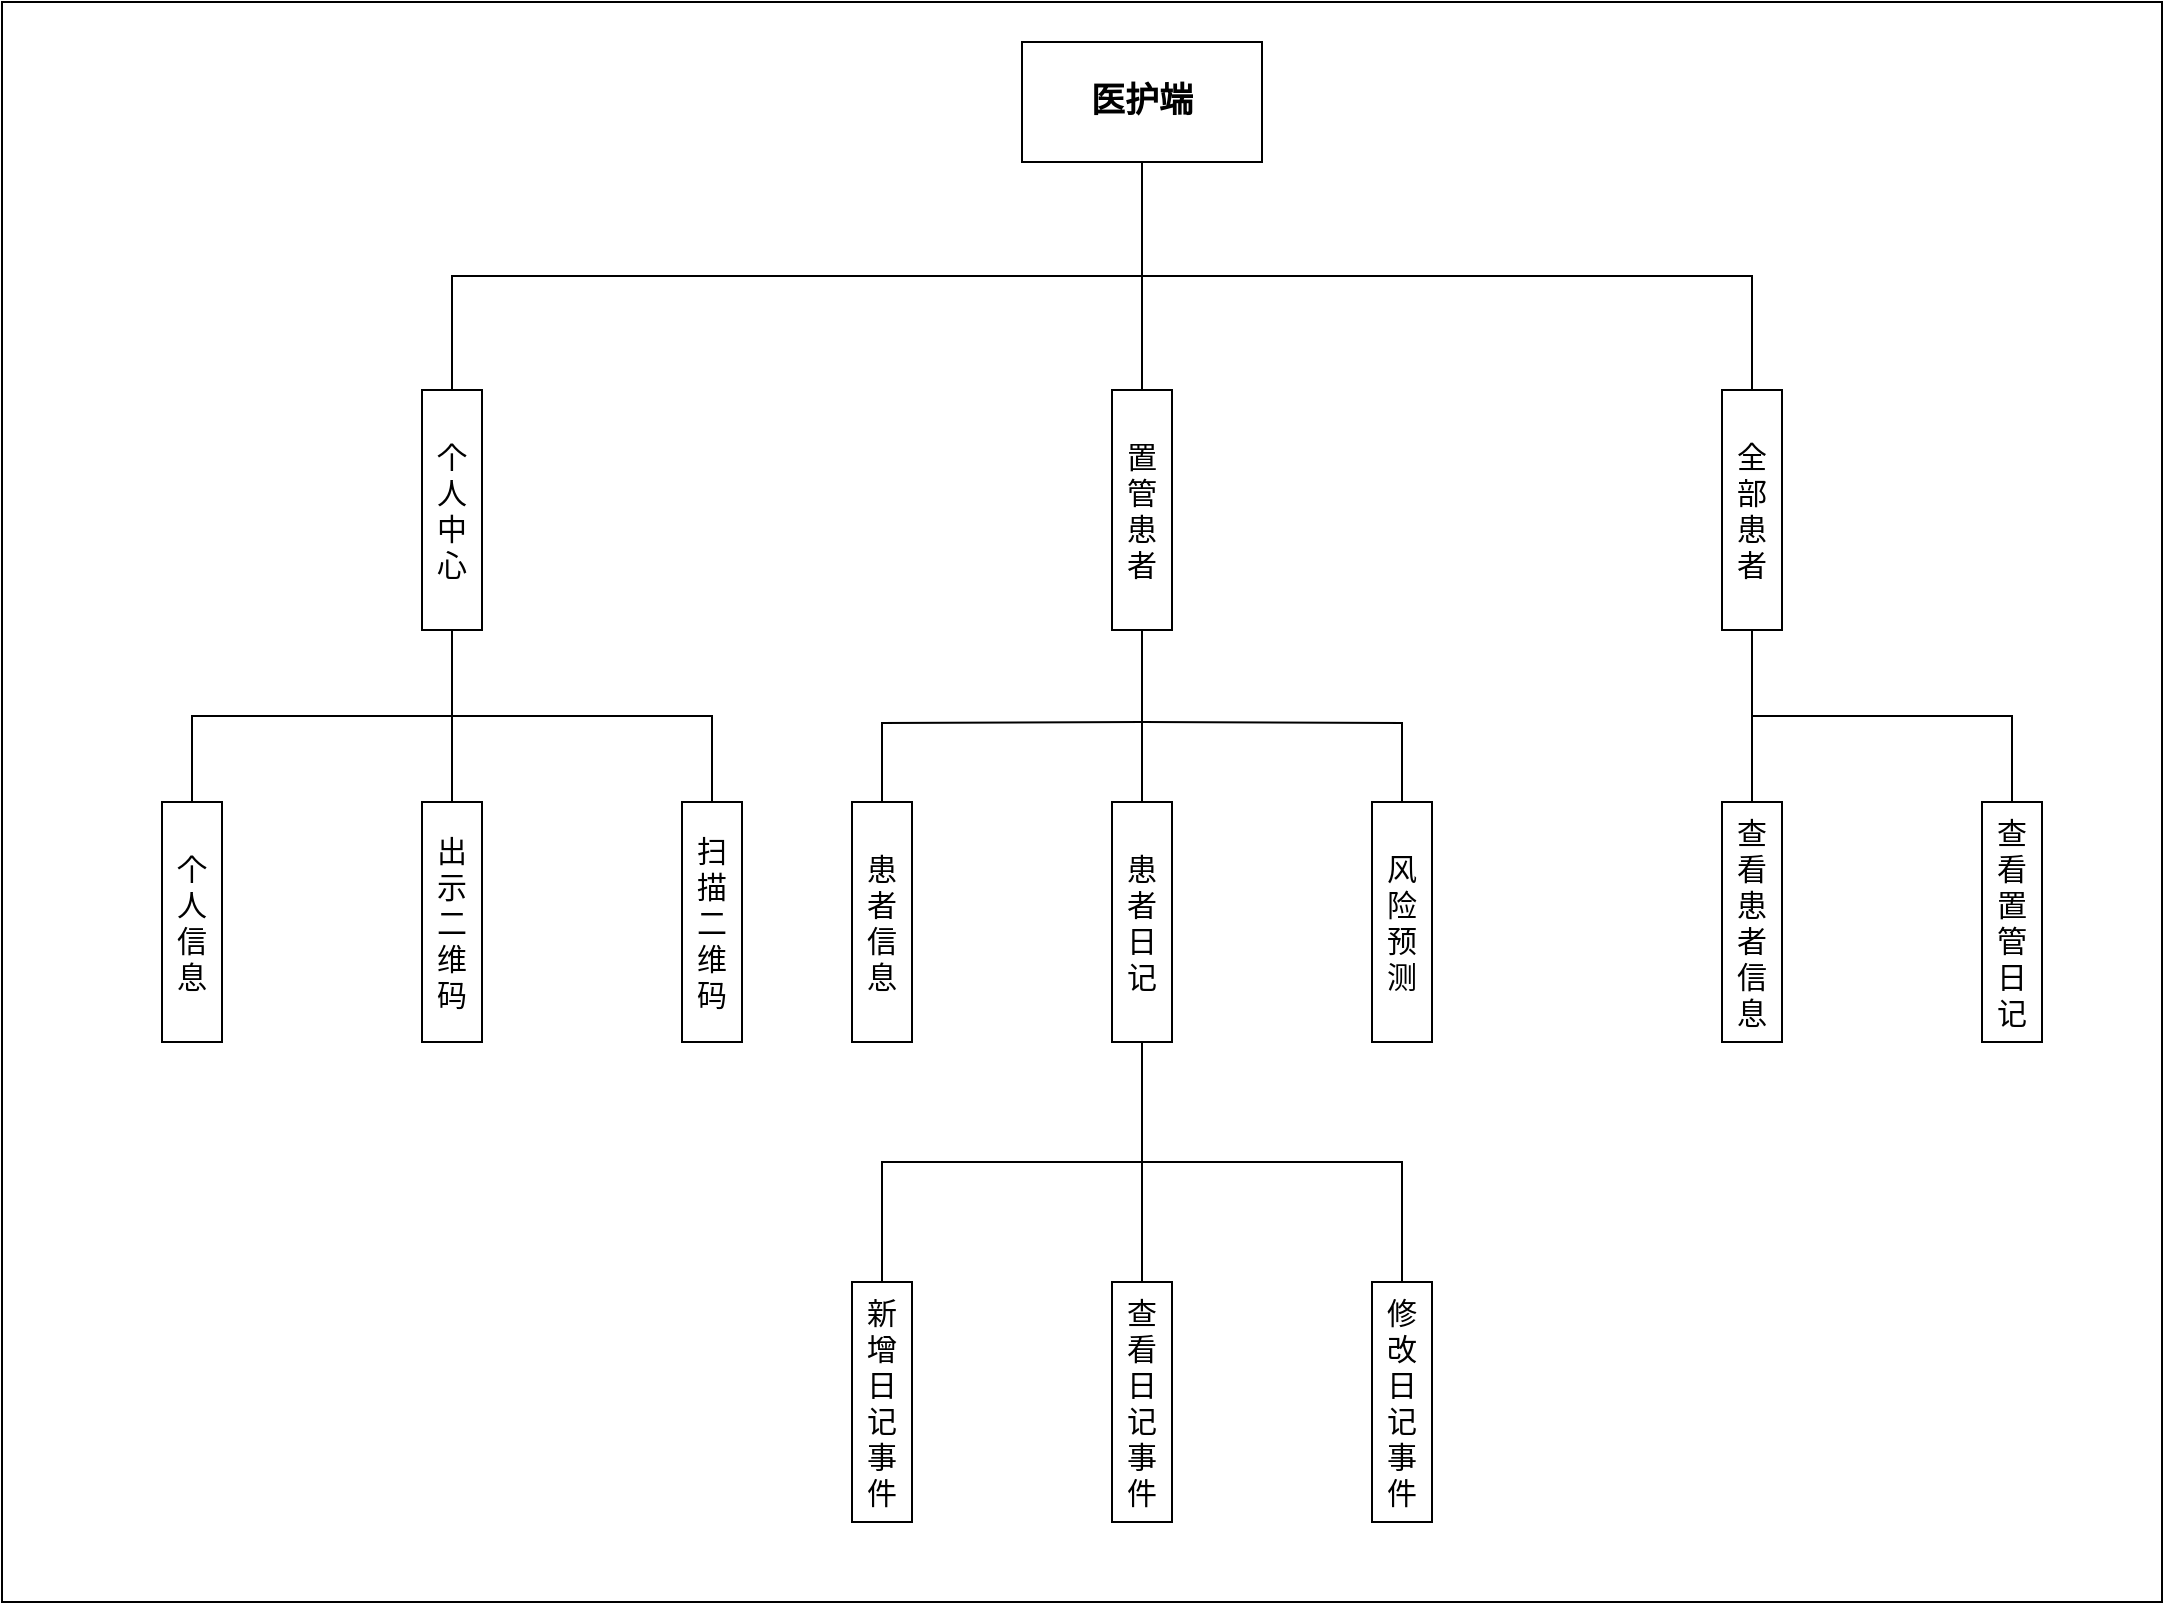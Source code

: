 <mxfile version="24.7.6">
  <diagram name="第 1 页" id="D0NEoAFGTw26UFZNmGIS">
    <mxGraphModel dx="2010" dy="582" grid="1" gridSize="10" guides="1" tooltips="1" connect="1" arrows="1" fold="1" page="1" pageScale="1" pageWidth="1169" pageHeight="827" math="0" shadow="0">
      <root>
        <mxCell id="0" />
        <mxCell id="1" parent="0" />
        <mxCell id="qrNv35pDL42WfuiKmYQW-18" value="" style="rounded=0;whiteSpace=wrap;html=1;strokeColor=default;" parent="1" vertex="1">
          <mxGeometry x="-30" y="100" width="1080" height="800" as="geometry" />
        </mxCell>
        <mxCell id="7wRFRwG2RcYf6JmIkbSu-6" style="edgeStyle=orthogonalEdgeStyle;rounded=0;orthogonalLoop=1;jettySize=auto;html=1;exitX=0.5;exitY=1;exitDx=0;exitDy=0;entryX=0.5;entryY=0;entryDx=0;entryDy=0;endArrow=none;endFill=0;" parent="1" source="7wRFRwG2RcYf6JmIkbSu-1" target="7wRFRwG2RcYf6JmIkbSu-2" edge="1">
          <mxGeometry relative="1" as="geometry" />
        </mxCell>
        <mxCell id="7wRFRwG2RcYf6JmIkbSu-7" style="edgeStyle=orthogonalEdgeStyle;rounded=0;orthogonalLoop=1;jettySize=auto;html=1;exitX=0.5;exitY=1;exitDx=0;exitDy=0;entryX=0.5;entryY=0;entryDx=0;entryDy=0;endArrow=none;endFill=0;" parent="1" source="7wRFRwG2RcYf6JmIkbSu-1" target="7wRFRwG2RcYf6JmIkbSu-3" edge="1">
          <mxGeometry relative="1" as="geometry" />
        </mxCell>
        <mxCell id="qrNv35pDL42WfuiKmYQW-8" style="edgeStyle=orthogonalEdgeStyle;rounded=0;orthogonalLoop=1;jettySize=auto;html=1;exitX=0.5;exitY=1;exitDx=0;exitDy=0;entryX=0.5;entryY=0;entryDx=0;entryDy=0;endArrow=none;endFill=0;" parent="1" source="7wRFRwG2RcYf6JmIkbSu-1" target="7wRFRwG2RcYf6JmIkbSu-4" edge="1">
          <mxGeometry relative="1" as="geometry" />
        </mxCell>
        <mxCell id="7wRFRwG2RcYf6JmIkbSu-1" value="&lt;font style=&quot;font-size: 17px;&quot;&gt;&lt;b&gt;医护端&lt;/b&gt;&lt;/font&gt;" style="rounded=0;whiteSpace=wrap;html=1;" parent="1" vertex="1">
          <mxGeometry x="480" y="120" width="120" height="60" as="geometry" />
        </mxCell>
        <mxCell id="qrNv35pDL42WfuiKmYQW-5" style="edgeStyle=orthogonalEdgeStyle;rounded=0;orthogonalLoop=1;jettySize=auto;html=1;exitX=0.5;exitY=1;exitDx=0;exitDy=0;entryX=0.5;entryY=0;entryDx=0;entryDy=0;endArrow=none;endFill=0;" parent="1" source="7wRFRwG2RcYf6JmIkbSu-2" target="qrNv35pDL42WfuiKmYQW-1" edge="1">
          <mxGeometry relative="1" as="geometry" />
        </mxCell>
        <mxCell id="qrNv35pDL42WfuiKmYQW-6" style="edgeStyle=orthogonalEdgeStyle;rounded=0;orthogonalLoop=1;jettySize=auto;html=1;exitX=0.5;exitY=1;exitDx=0;exitDy=0;entryX=0.5;entryY=0;entryDx=0;entryDy=0;endArrow=none;endFill=0;" parent="1" source="7wRFRwG2RcYf6JmIkbSu-2" target="qrNv35pDL42WfuiKmYQW-2" edge="1">
          <mxGeometry relative="1" as="geometry" />
        </mxCell>
        <mxCell id="qrNv35pDL42WfuiKmYQW-7" style="edgeStyle=orthogonalEdgeStyle;rounded=0;orthogonalLoop=1;jettySize=auto;html=1;exitX=0.5;exitY=1;exitDx=0;exitDy=0;entryX=0.5;entryY=0;entryDx=0;entryDy=0;endArrow=none;endFill=0;" parent="1" source="7wRFRwG2RcYf6JmIkbSu-2" target="qrNv35pDL42WfuiKmYQW-3" edge="1">
          <mxGeometry relative="1" as="geometry" />
        </mxCell>
        <mxCell id="7wRFRwG2RcYf6JmIkbSu-2" value="&lt;font style=&quot;font-size: 15px;&quot;&gt;个人中心&lt;/font&gt;" style="rounded=0;whiteSpace=wrap;html=1;" parent="1" vertex="1">
          <mxGeometry x="180" y="294" width="30" height="120" as="geometry" />
        </mxCell>
        <mxCell id="7wRFRwG2RcYf6JmIkbSu-3" value="&lt;font style=&quot;font-size: 15px;&quot;&gt;置管患者&lt;/font&gt;" style="rounded=0;whiteSpace=wrap;html=1;" parent="1" vertex="1">
          <mxGeometry x="525" y="294" width="30" height="120" as="geometry" />
        </mxCell>
        <mxCell id="qrNv35pDL42WfuiKmYQW-17" style="edgeStyle=orthogonalEdgeStyle;rounded=0;orthogonalLoop=1;jettySize=auto;html=1;exitX=0.5;exitY=1;exitDx=0;exitDy=0;entryX=0.5;entryY=0;entryDx=0;entryDy=0;endArrow=none;endFill=0;" parent="1" source="7wRFRwG2RcYf6JmIkbSu-4" target="qrNv35pDL42WfuiKmYQW-16" edge="1">
          <mxGeometry relative="1" as="geometry" />
        </mxCell>
        <mxCell id="k_SC0VNhtqKH2f0C6fJb-8" style="edgeStyle=orthogonalEdgeStyle;rounded=0;orthogonalLoop=1;jettySize=auto;html=1;exitX=0.5;exitY=1;exitDx=0;exitDy=0;entryX=0.5;entryY=0;entryDx=0;entryDy=0;endArrow=none;endFill=0;" edge="1" parent="1" source="7wRFRwG2RcYf6JmIkbSu-4" target="k_SC0VNhtqKH2f0C6fJb-7">
          <mxGeometry relative="1" as="geometry" />
        </mxCell>
        <mxCell id="7wRFRwG2RcYf6JmIkbSu-4" value="&lt;span style=&quot;font-size: 15px;&quot;&gt;全部患者&lt;/span&gt;" style="rounded=0;whiteSpace=wrap;html=1;" parent="1" vertex="1">
          <mxGeometry x="830" y="294" width="30" height="120" as="geometry" />
        </mxCell>
        <mxCell id="qrNv35pDL42WfuiKmYQW-1" value="&lt;font style=&quot;font-size: 15px;&quot;&gt;个人信息&lt;/font&gt;" style="rounded=0;whiteSpace=wrap;html=1;" parent="1" vertex="1">
          <mxGeometry x="50" y="500" width="30" height="120" as="geometry" />
        </mxCell>
        <mxCell id="qrNv35pDL42WfuiKmYQW-2" value="&lt;font style=&quot;font-size: 15px;&quot;&gt;出示二维码&lt;/font&gt;" style="rounded=0;whiteSpace=wrap;html=1;" parent="1" vertex="1">
          <mxGeometry x="180" y="500" width="30" height="120" as="geometry" />
        </mxCell>
        <mxCell id="qrNv35pDL42WfuiKmYQW-3" value="&lt;font style=&quot;font-size: 15px;&quot;&gt;扫描二维码&lt;/font&gt;" style="rounded=0;whiteSpace=wrap;html=1;" parent="1" vertex="1">
          <mxGeometry x="310" y="500" width="30" height="120" as="geometry" />
        </mxCell>
        <mxCell id="qrNv35pDL42WfuiKmYQW-9" style="edgeStyle=orthogonalEdgeStyle;rounded=0;orthogonalLoop=1;jettySize=auto;html=1;exitX=0.5;exitY=1;exitDx=0;exitDy=0;entryX=0.5;entryY=0;entryDx=0;entryDy=0;endArrow=none;endFill=0;" parent="1" target="qrNv35pDL42WfuiKmYQW-12" edge="1">
          <mxGeometry relative="1" as="geometry">
            <mxPoint x="540" y="460" as="sourcePoint" />
          </mxGeometry>
        </mxCell>
        <mxCell id="qrNv35pDL42WfuiKmYQW-10" style="edgeStyle=orthogonalEdgeStyle;rounded=0;orthogonalLoop=1;jettySize=auto;html=1;exitX=0.5;exitY=1;exitDx=0;exitDy=0;entryX=0.5;entryY=0;entryDx=0;entryDy=0;endArrow=none;endFill=0;" parent="1" source="7wRFRwG2RcYf6JmIkbSu-3" target="qrNv35pDL42WfuiKmYQW-13" edge="1">
          <mxGeometry relative="1" as="geometry">
            <mxPoint x="540" y="460" as="sourcePoint" />
          </mxGeometry>
        </mxCell>
        <mxCell id="qrNv35pDL42WfuiKmYQW-11" style="edgeStyle=orthogonalEdgeStyle;rounded=0;orthogonalLoop=1;jettySize=auto;html=1;exitX=0.5;exitY=1;exitDx=0;exitDy=0;entryX=0.5;entryY=0;entryDx=0;entryDy=0;endArrow=none;endFill=0;" parent="1" target="qrNv35pDL42WfuiKmYQW-14" edge="1">
          <mxGeometry relative="1" as="geometry">
            <mxPoint x="540" y="460" as="sourcePoint" />
          </mxGeometry>
        </mxCell>
        <mxCell id="qrNv35pDL42WfuiKmYQW-12" value="&lt;font style=&quot;font-size: 15px;&quot;&gt;患者信息&lt;/font&gt;" style="rounded=0;whiteSpace=wrap;html=1;" parent="1" vertex="1">
          <mxGeometry x="395" y="500" width="30" height="120" as="geometry" />
        </mxCell>
        <mxCell id="k_SC0VNhtqKH2f0C6fJb-4" style="edgeStyle=orthogonalEdgeStyle;rounded=0;orthogonalLoop=1;jettySize=auto;html=1;exitX=0.5;exitY=1;exitDx=0;exitDy=0;endArrow=none;endFill=0;" edge="1" parent="1" source="qrNv35pDL42WfuiKmYQW-13" target="k_SC0VNhtqKH2f0C6fJb-2">
          <mxGeometry relative="1" as="geometry" />
        </mxCell>
        <mxCell id="k_SC0VNhtqKH2f0C6fJb-5" style="edgeStyle=orthogonalEdgeStyle;rounded=0;orthogonalLoop=1;jettySize=auto;html=1;exitX=0.5;exitY=1;exitDx=0;exitDy=0;entryX=0.5;entryY=0;entryDx=0;entryDy=0;endArrow=none;endFill=0;" edge="1" parent="1" source="qrNv35pDL42WfuiKmYQW-13" target="k_SC0VNhtqKH2f0C6fJb-1">
          <mxGeometry relative="1" as="geometry" />
        </mxCell>
        <mxCell id="k_SC0VNhtqKH2f0C6fJb-6" style="edgeStyle=orthogonalEdgeStyle;rounded=0;orthogonalLoop=1;jettySize=auto;html=1;exitX=0.5;exitY=1;exitDx=0;exitDy=0;entryX=0.5;entryY=0;entryDx=0;entryDy=0;endArrow=none;endFill=0;" edge="1" parent="1" source="qrNv35pDL42WfuiKmYQW-13" target="k_SC0VNhtqKH2f0C6fJb-3">
          <mxGeometry relative="1" as="geometry" />
        </mxCell>
        <mxCell id="qrNv35pDL42WfuiKmYQW-13" value="&lt;font style=&quot;font-size: 15px;&quot;&gt;患者日记&lt;/font&gt;" style="rounded=0;whiteSpace=wrap;html=1;" parent="1" vertex="1">
          <mxGeometry x="525" y="500" width="30" height="120" as="geometry" />
        </mxCell>
        <mxCell id="qrNv35pDL42WfuiKmYQW-14" value="&lt;font style=&quot;font-size: 15px;&quot;&gt;风险预测&lt;/font&gt;" style="rounded=0;whiteSpace=wrap;html=1;" parent="1" vertex="1">
          <mxGeometry x="655" y="500" width="30" height="120" as="geometry" />
        </mxCell>
        <mxCell id="qrNv35pDL42WfuiKmYQW-16" value="&lt;font style=&quot;font-size: 15px;&quot;&gt;查看患者信息&lt;/font&gt;" style="rounded=0;whiteSpace=wrap;html=1;" parent="1" vertex="1">
          <mxGeometry x="830" y="500" width="30" height="120" as="geometry" />
        </mxCell>
        <mxCell id="k_SC0VNhtqKH2f0C6fJb-1" value="&lt;font style=&quot;font-size: 15px;&quot;&gt;新增日记事件&lt;/font&gt;" style="rounded=0;whiteSpace=wrap;html=1;" vertex="1" parent="1">
          <mxGeometry x="395" y="740" width="30" height="120" as="geometry" />
        </mxCell>
        <mxCell id="k_SC0VNhtqKH2f0C6fJb-2" value="&lt;font style=&quot;font-size: 15px;&quot;&gt;查看日记事件&lt;/font&gt;" style="rounded=0;whiteSpace=wrap;html=1;" vertex="1" parent="1">
          <mxGeometry x="525" y="740" width="30" height="120" as="geometry" />
        </mxCell>
        <mxCell id="k_SC0VNhtqKH2f0C6fJb-3" value="&lt;font style=&quot;font-size: 15px;&quot;&gt;修改日记事件&lt;/font&gt;" style="rounded=0;whiteSpace=wrap;html=1;" vertex="1" parent="1">
          <mxGeometry x="655" y="740" width="30" height="120" as="geometry" />
        </mxCell>
        <mxCell id="k_SC0VNhtqKH2f0C6fJb-7" value="&lt;font style=&quot;font-size: 15px;&quot;&gt;查看置管日记&lt;/font&gt;" style="rounded=0;whiteSpace=wrap;html=1;" vertex="1" parent="1">
          <mxGeometry x="960" y="500" width="30" height="120" as="geometry" />
        </mxCell>
      </root>
    </mxGraphModel>
  </diagram>
</mxfile>
